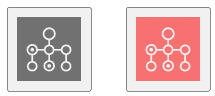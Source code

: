 @startuml 

!include <awslib/AWSCommon>
!include <awslib/Compute/Batch.puml>

rectangle "<$Batch>" 

'this overides/specifies a color as red
rectangle "<color:red><$Batch></color>"
@enduml
